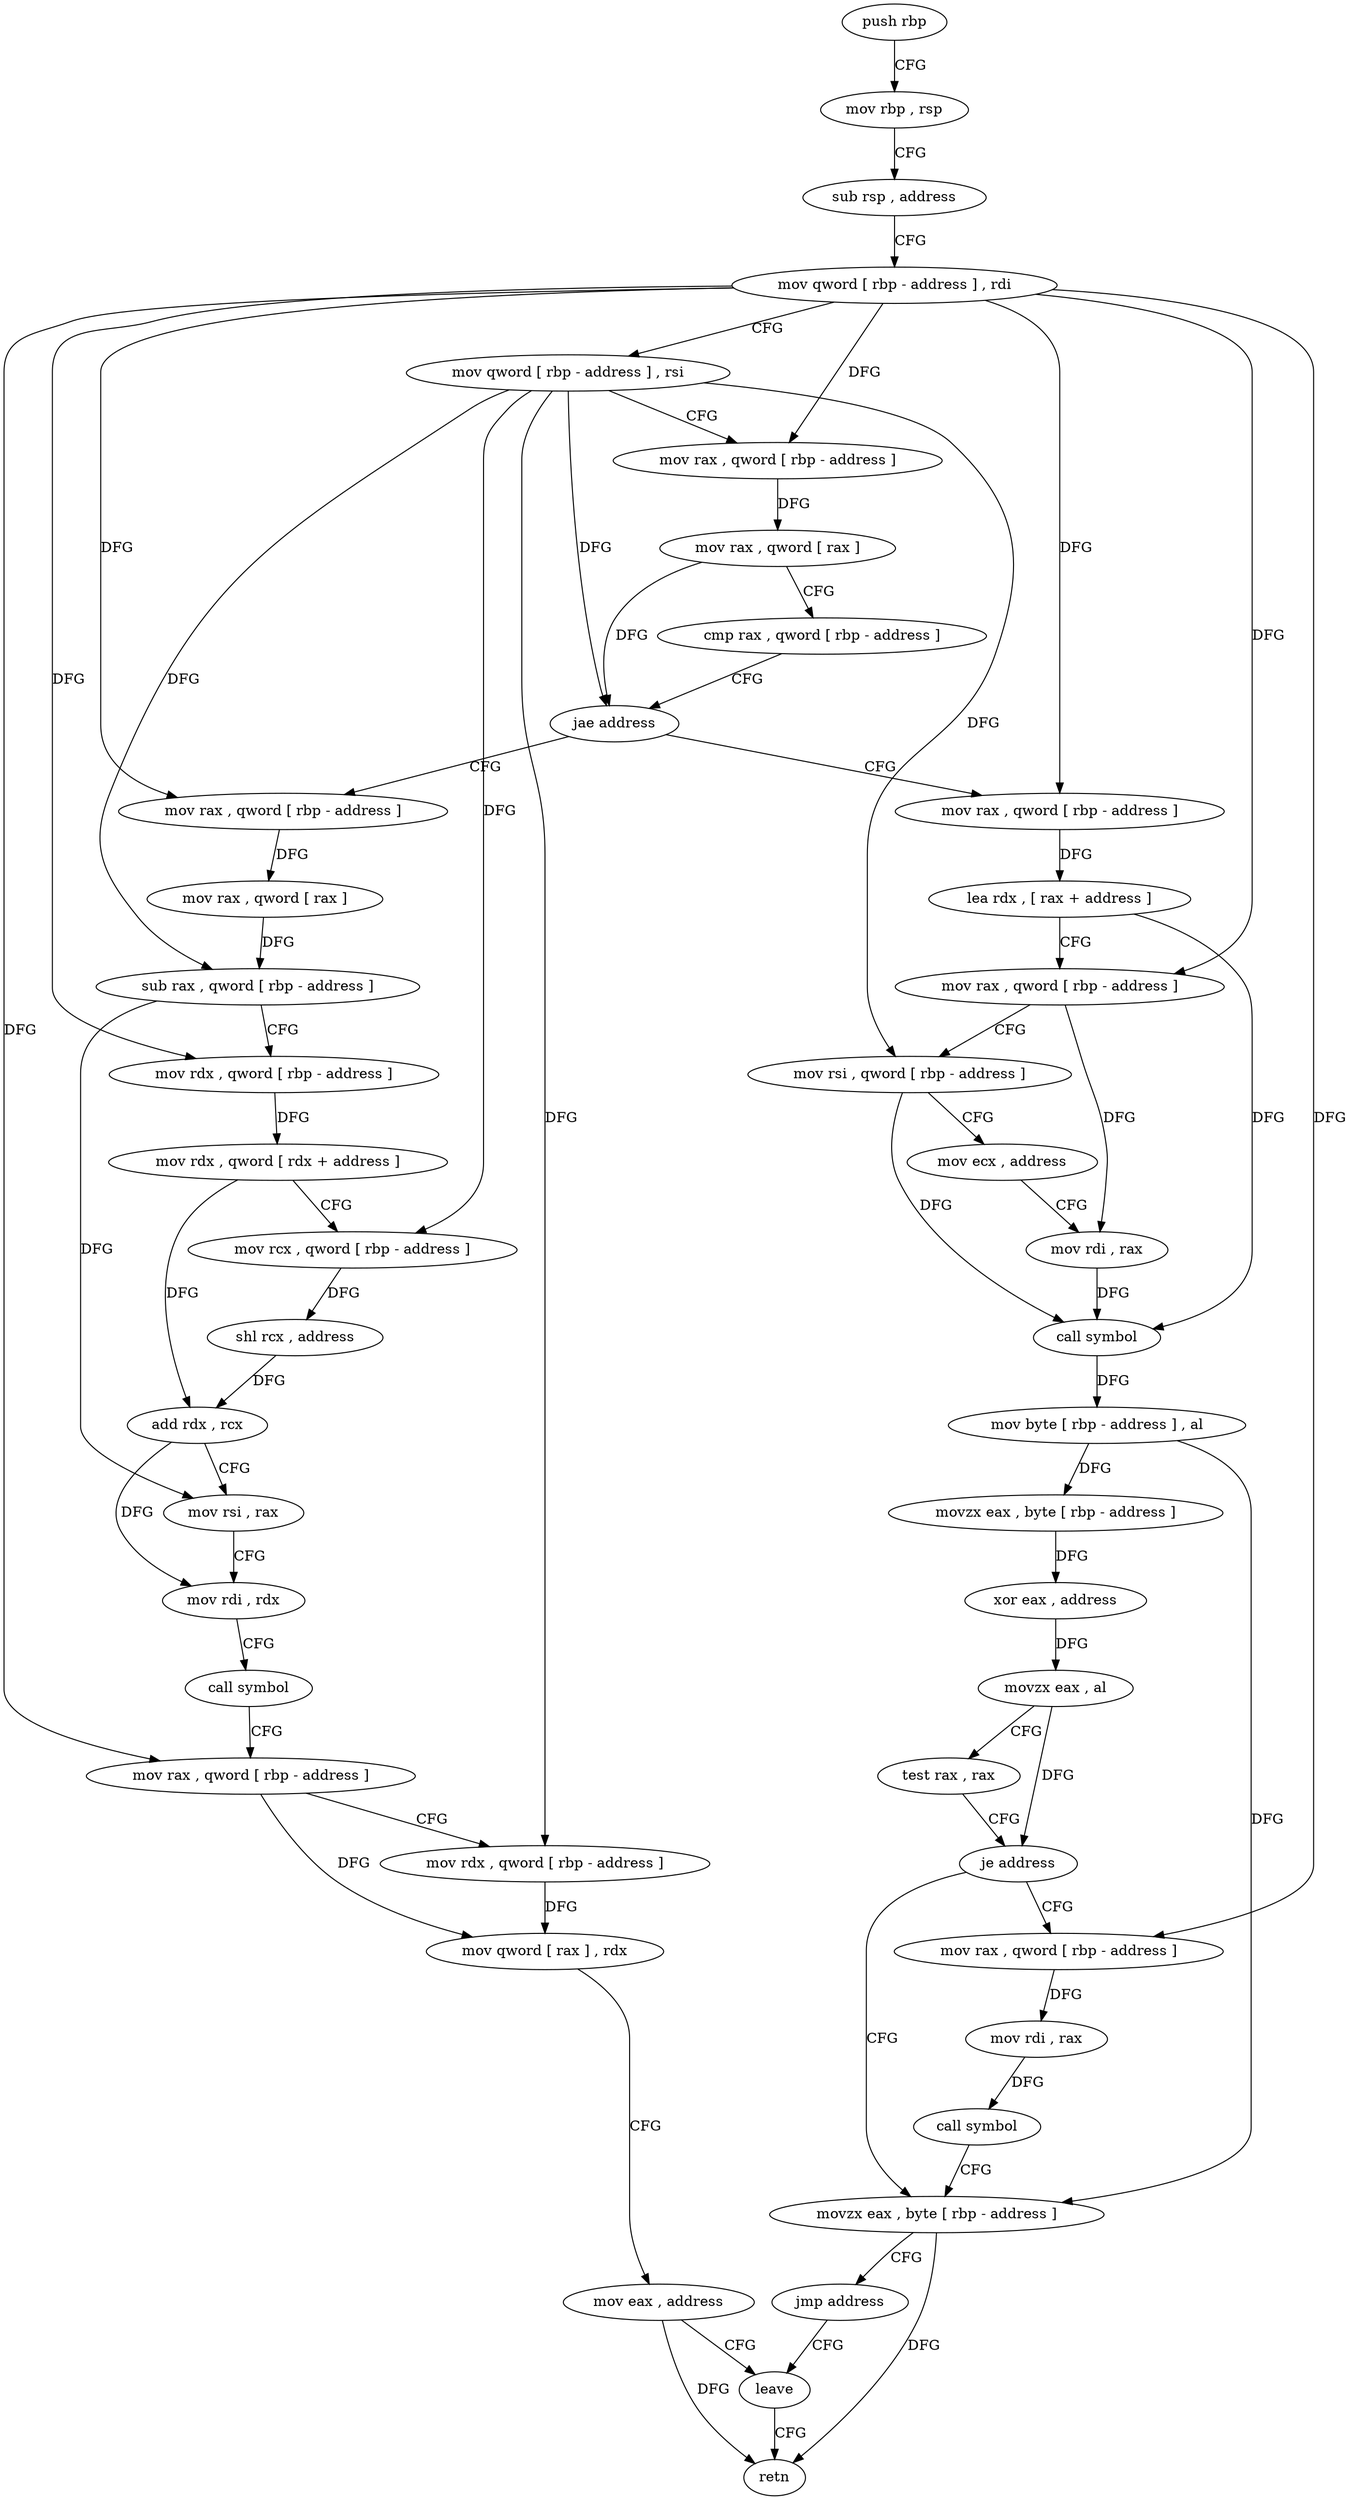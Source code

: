 digraph "func" {
"4427270" [label = "push rbp" ]
"4427271" [label = "mov rbp , rsp" ]
"4427274" [label = "sub rsp , address" ]
"4427278" [label = "mov qword [ rbp - address ] , rdi" ]
"4427282" [label = "mov qword [ rbp - address ] , rsi" ]
"4427286" [label = "mov rax , qword [ rbp - address ]" ]
"4427290" [label = "mov rax , qword [ rax ]" ]
"4427293" [label = "cmp rax , qword [ rbp - address ]" ]
"4427297" [label = "jae address" ]
"4427364" [label = "mov rax , qword [ rbp - address ]" ]
"4427299" [label = "mov rax , qword [ rbp - address ]" ]
"4427368" [label = "mov rax , qword [ rax ]" ]
"4427371" [label = "sub rax , qword [ rbp - address ]" ]
"4427375" [label = "mov rdx , qword [ rbp - address ]" ]
"4427379" [label = "mov rdx , qword [ rdx + address ]" ]
"4427383" [label = "mov rcx , qword [ rbp - address ]" ]
"4427387" [label = "shl rcx , address" ]
"4427391" [label = "add rdx , rcx" ]
"4427394" [label = "mov rsi , rax" ]
"4427397" [label = "mov rdi , rdx" ]
"4427400" [label = "call symbol" ]
"4427405" [label = "mov rax , qword [ rbp - address ]" ]
"4427409" [label = "mov rdx , qword [ rbp - address ]" ]
"4427413" [label = "mov qword [ rax ] , rdx" ]
"4427416" [label = "mov eax , address" ]
"4427421" [label = "leave" ]
"4427303" [label = "lea rdx , [ rax + address ]" ]
"4427307" [label = "mov rax , qword [ rbp - address ]" ]
"4427311" [label = "mov rsi , qword [ rbp - address ]" ]
"4427315" [label = "mov ecx , address" ]
"4427320" [label = "mov rdi , rax" ]
"4427323" [label = "call symbol" ]
"4427328" [label = "mov byte [ rbp - address ] , al" ]
"4427331" [label = "movzx eax , byte [ rbp - address ]" ]
"4427335" [label = "xor eax , address" ]
"4427338" [label = "movzx eax , al" ]
"4427341" [label = "test rax , rax" ]
"4427344" [label = "je address" ]
"4427358" [label = "movzx eax , byte [ rbp - address ]" ]
"4427346" [label = "mov rax , qword [ rbp - address ]" ]
"4427362" [label = "jmp address" ]
"4427350" [label = "mov rdi , rax" ]
"4427353" [label = "call symbol" ]
"4427422" [label = "retn" ]
"4427270" -> "4427271" [ label = "CFG" ]
"4427271" -> "4427274" [ label = "CFG" ]
"4427274" -> "4427278" [ label = "CFG" ]
"4427278" -> "4427282" [ label = "CFG" ]
"4427278" -> "4427286" [ label = "DFG" ]
"4427278" -> "4427364" [ label = "DFG" ]
"4427278" -> "4427375" [ label = "DFG" ]
"4427278" -> "4427405" [ label = "DFG" ]
"4427278" -> "4427299" [ label = "DFG" ]
"4427278" -> "4427307" [ label = "DFG" ]
"4427278" -> "4427346" [ label = "DFG" ]
"4427282" -> "4427286" [ label = "CFG" ]
"4427282" -> "4427297" [ label = "DFG" ]
"4427282" -> "4427371" [ label = "DFG" ]
"4427282" -> "4427383" [ label = "DFG" ]
"4427282" -> "4427409" [ label = "DFG" ]
"4427282" -> "4427311" [ label = "DFG" ]
"4427286" -> "4427290" [ label = "DFG" ]
"4427290" -> "4427293" [ label = "CFG" ]
"4427290" -> "4427297" [ label = "DFG" ]
"4427293" -> "4427297" [ label = "CFG" ]
"4427297" -> "4427364" [ label = "CFG" ]
"4427297" -> "4427299" [ label = "CFG" ]
"4427364" -> "4427368" [ label = "DFG" ]
"4427299" -> "4427303" [ label = "DFG" ]
"4427368" -> "4427371" [ label = "DFG" ]
"4427371" -> "4427375" [ label = "CFG" ]
"4427371" -> "4427394" [ label = "DFG" ]
"4427375" -> "4427379" [ label = "DFG" ]
"4427379" -> "4427383" [ label = "CFG" ]
"4427379" -> "4427391" [ label = "DFG" ]
"4427383" -> "4427387" [ label = "DFG" ]
"4427387" -> "4427391" [ label = "DFG" ]
"4427391" -> "4427394" [ label = "CFG" ]
"4427391" -> "4427397" [ label = "DFG" ]
"4427394" -> "4427397" [ label = "CFG" ]
"4427397" -> "4427400" [ label = "CFG" ]
"4427400" -> "4427405" [ label = "CFG" ]
"4427405" -> "4427409" [ label = "CFG" ]
"4427405" -> "4427413" [ label = "DFG" ]
"4427409" -> "4427413" [ label = "DFG" ]
"4427413" -> "4427416" [ label = "CFG" ]
"4427416" -> "4427421" [ label = "CFG" ]
"4427416" -> "4427422" [ label = "DFG" ]
"4427421" -> "4427422" [ label = "CFG" ]
"4427303" -> "4427307" [ label = "CFG" ]
"4427303" -> "4427323" [ label = "DFG" ]
"4427307" -> "4427311" [ label = "CFG" ]
"4427307" -> "4427320" [ label = "DFG" ]
"4427311" -> "4427315" [ label = "CFG" ]
"4427311" -> "4427323" [ label = "DFG" ]
"4427315" -> "4427320" [ label = "CFG" ]
"4427320" -> "4427323" [ label = "DFG" ]
"4427323" -> "4427328" [ label = "DFG" ]
"4427328" -> "4427331" [ label = "DFG" ]
"4427328" -> "4427358" [ label = "DFG" ]
"4427331" -> "4427335" [ label = "DFG" ]
"4427335" -> "4427338" [ label = "DFG" ]
"4427338" -> "4427341" [ label = "CFG" ]
"4427338" -> "4427344" [ label = "DFG" ]
"4427341" -> "4427344" [ label = "CFG" ]
"4427344" -> "4427358" [ label = "CFG" ]
"4427344" -> "4427346" [ label = "CFG" ]
"4427358" -> "4427362" [ label = "CFG" ]
"4427358" -> "4427422" [ label = "DFG" ]
"4427346" -> "4427350" [ label = "DFG" ]
"4427362" -> "4427421" [ label = "CFG" ]
"4427350" -> "4427353" [ label = "DFG" ]
"4427353" -> "4427358" [ label = "CFG" ]
}
